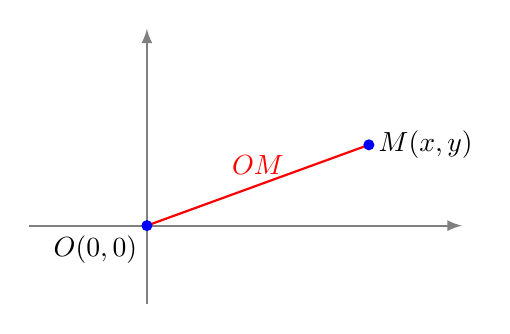 \begin{tikzpicture}

\draw[->,>=latex,thick, gray] (-1.5,0)--(4,0);
\draw[->,>=latex,thick, gray] (0,-1)--(0,2.5);

\draw[thick,red] (0,0)--++(20:3) node[midway,above] {$OM$};

\fill[blue] (0,0) circle (2pt) node[black, below left] {$O(0,0)$};

\fill[blue] (20:3) circle (2pt) node[black, right] {$M(x,y)$};

\end{tikzpicture}